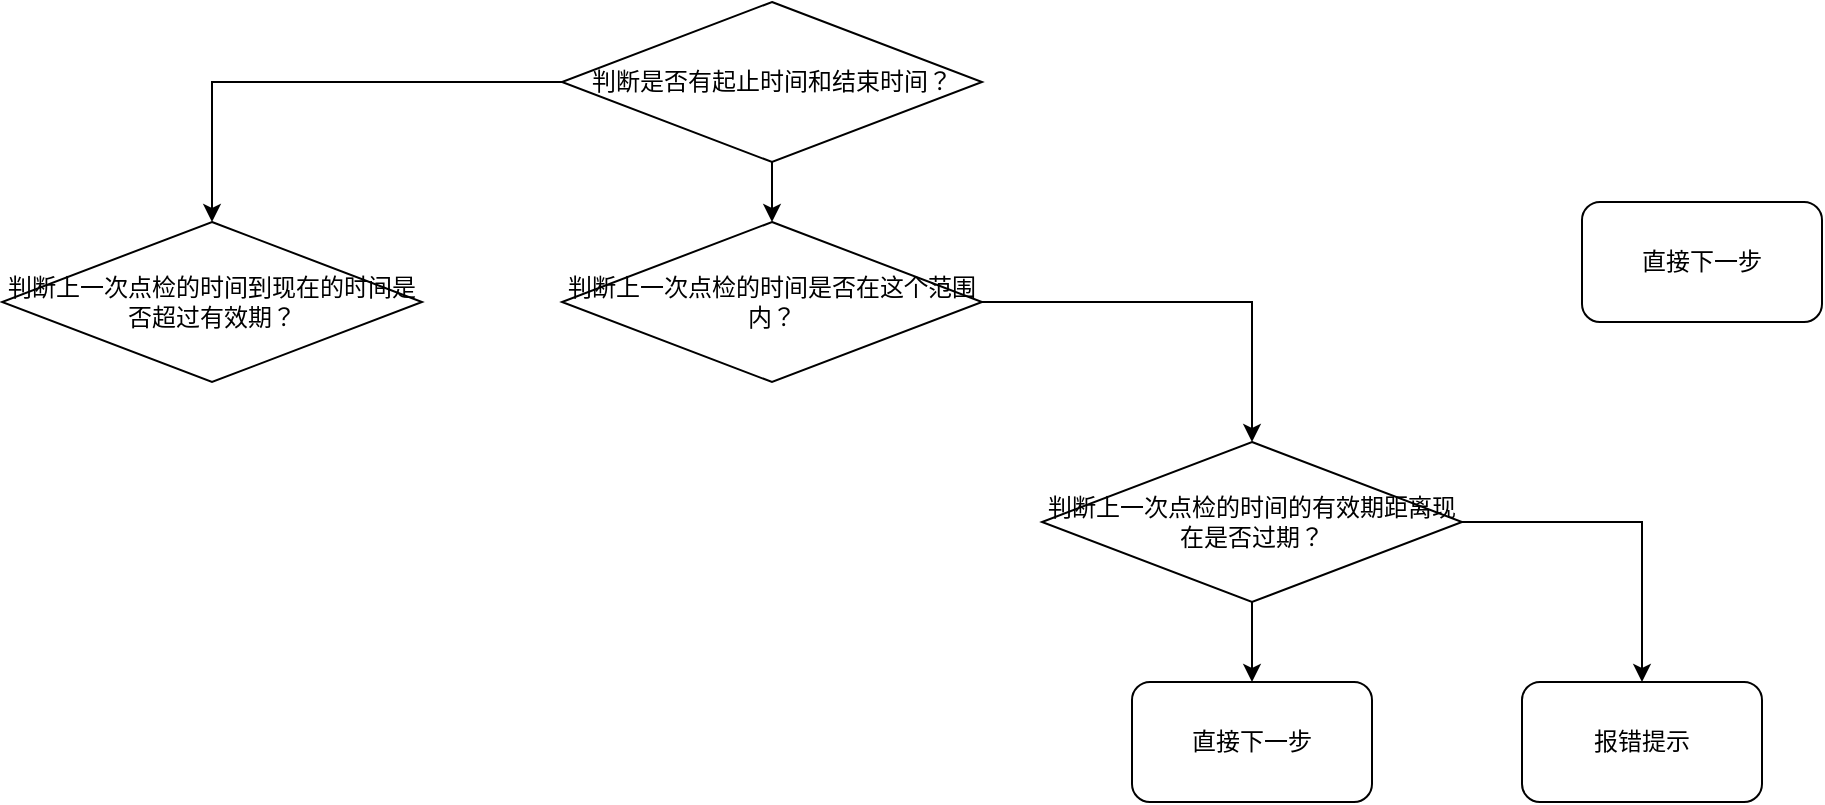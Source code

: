 <mxfile version="27.2.0">
  <diagram name="第 1 页" id="zSJt413UwZgxZoiSQmrT">
    <mxGraphModel dx="2661" dy="866" grid="1" gridSize="10" guides="1" tooltips="1" connect="1" arrows="1" fold="1" page="1" pageScale="1" pageWidth="900" pageHeight="1600" math="0" shadow="0">
      <root>
        <mxCell id="0" />
        <mxCell id="1" parent="0" />
        <mxCell id="FPqpkHdSP8rBFJN2-_jl-1" value="直接下一步" style="rounded=1;whiteSpace=wrap;html=1;" vertex="1" parent="1">
          <mxGeometry x="740" y="140" width="120" height="60" as="geometry" />
        </mxCell>
        <mxCell id="FPqpkHdSP8rBFJN2-_jl-8" style="edgeStyle=orthogonalEdgeStyle;rounded=0;orthogonalLoop=1;jettySize=auto;html=1;exitX=0;exitY=0.5;exitDx=0;exitDy=0;entryX=0.5;entryY=0;entryDx=0;entryDy=0;" edge="1" parent="1" source="FPqpkHdSP8rBFJN2-_jl-2" target="FPqpkHdSP8rBFJN2-_jl-6">
          <mxGeometry relative="1" as="geometry" />
        </mxCell>
        <mxCell id="FPqpkHdSP8rBFJN2-_jl-9" style="edgeStyle=orthogonalEdgeStyle;rounded=0;orthogonalLoop=1;jettySize=auto;html=1;exitX=0.5;exitY=1;exitDx=0;exitDy=0;entryX=0.5;entryY=0;entryDx=0;entryDy=0;" edge="1" parent="1" source="FPqpkHdSP8rBFJN2-_jl-2" target="FPqpkHdSP8rBFJN2-_jl-3">
          <mxGeometry relative="1" as="geometry" />
        </mxCell>
        <mxCell id="FPqpkHdSP8rBFJN2-_jl-2" value="判断是否有起止时间和结束时间？" style="rhombus;whiteSpace=wrap;html=1;" vertex="1" parent="1">
          <mxGeometry x="230" y="40" width="210" height="80" as="geometry" />
        </mxCell>
        <mxCell id="FPqpkHdSP8rBFJN2-_jl-12" style="edgeStyle=orthogonalEdgeStyle;rounded=0;orthogonalLoop=1;jettySize=auto;html=1;exitX=1;exitY=0.5;exitDx=0;exitDy=0;entryX=0.5;entryY=0;entryDx=0;entryDy=0;" edge="1" parent="1" source="FPqpkHdSP8rBFJN2-_jl-3" target="FPqpkHdSP8rBFJN2-_jl-11">
          <mxGeometry relative="1" as="geometry" />
        </mxCell>
        <mxCell id="FPqpkHdSP8rBFJN2-_jl-3" value="判断上一次点检的时间是否在这个范围内？" style="rhombus;whiteSpace=wrap;html=1;" vertex="1" parent="1">
          <mxGeometry x="230" y="150" width="210" height="80" as="geometry" />
        </mxCell>
        <mxCell id="FPqpkHdSP8rBFJN2-_jl-4" value="直接下一步" style="rounded=1;whiteSpace=wrap;html=1;" vertex="1" parent="1">
          <mxGeometry x="515" y="380" width="120" height="60" as="geometry" />
        </mxCell>
        <mxCell id="FPqpkHdSP8rBFJN2-_jl-5" value="报错提示" style="rounded=1;whiteSpace=wrap;html=1;" vertex="1" parent="1">
          <mxGeometry x="710" y="380" width="120" height="60" as="geometry" />
        </mxCell>
        <mxCell id="FPqpkHdSP8rBFJN2-_jl-6" value="判断上一次点检的时间到现在的时间是否超过有效期？" style="rhombus;whiteSpace=wrap;html=1;" vertex="1" parent="1">
          <mxGeometry x="-50" y="150" width="210" height="80" as="geometry" />
        </mxCell>
        <mxCell id="FPqpkHdSP8rBFJN2-_jl-13" style="edgeStyle=orthogonalEdgeStyle;rounded=0;orthogonalLoop=1;jettySize=auto;html=1;exitX=1;exitY=0.5;exitDx=0;exitDy=0;entryX=0.5;entryY=0;entryDx=0;entryDy=0;" edge="1" parent="1" source="FPqpkHdSP8rBFJN2-_jl-11" target="FPqpkHdSP8rBFJN2-_jl-5">
          <mxGeometry relative="1" as="geometry" />
        </mxCell>
        <mxCell id="FPqpkHdSP8rBFJN2-_jl-14" style="edgeStyle=orthogonalEdgeStyle;rounded=0;orthogonalLoop=1;jettySize=auto;html=1;exitX=0.5;exitY=1;exitDx=0;exitDy=0;entryX=0.5;entryY=0;entryDx=0;entryDy=0;" edge="1" parent="1" source="FPqpkHdSP8rBFJN2-_jl-11" target="FPqpkHdSP8rBFJN2-_jl-4">
          <mxGeometry relative="1" as="geometry" />
        </mxCell>
        <mxCell id="FPqpkHdSP8rBFJN2-_jl-11" value="判断上一次点检的时间的有效期距离现在是否过期？" style="rhombus;whiteSpace=wrap;html=1;" vertex="1" parent="1">
          <mxGeometry x="470" y="260" width="210" height="80" as="geometry" />
        </mxCell>
      </root>
    </mxGraphModel>
  </diagram>
</mxfile>
